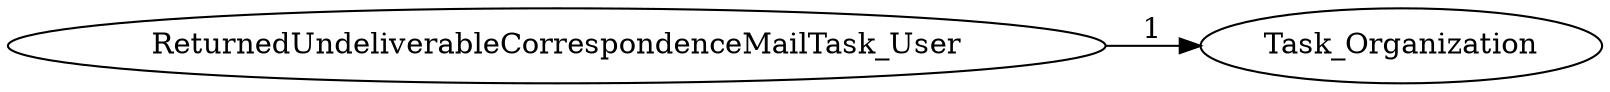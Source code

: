 digraph G {
rankdir="LR";
"ReturnedUndeliverableCorrespondenceMailTask_User" -> "Task_Organization" [label=1]
}